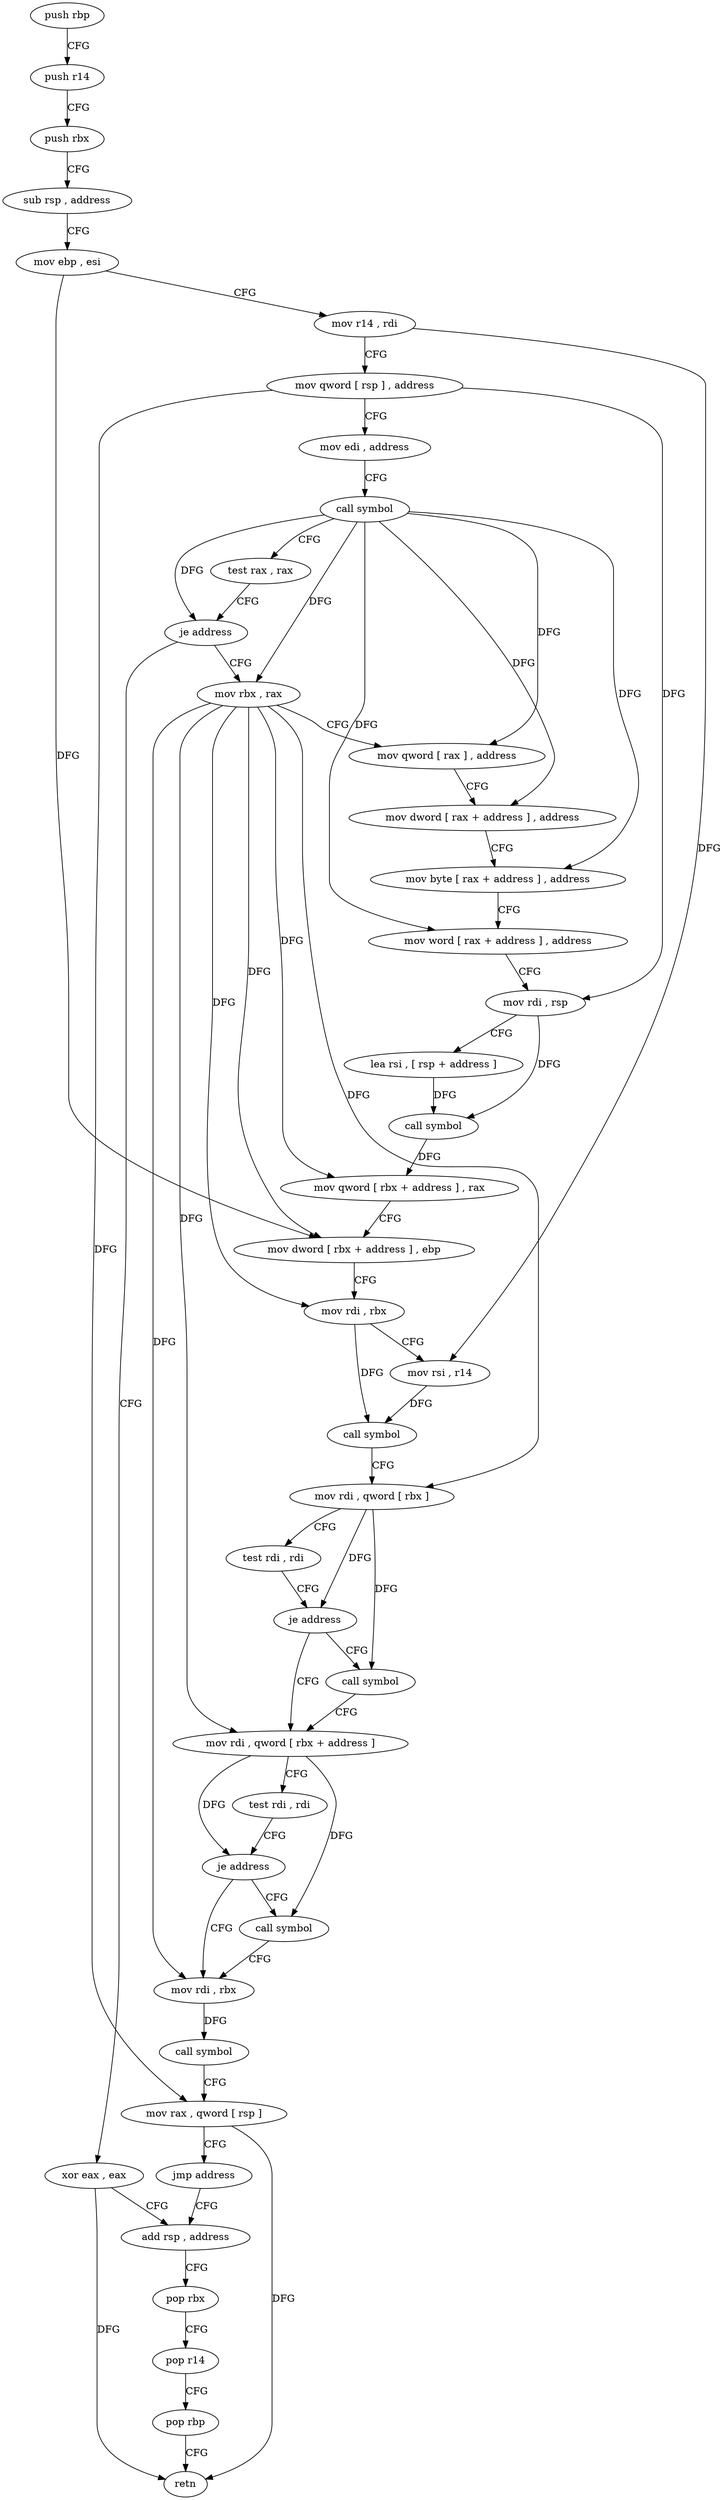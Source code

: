 digraph "func" {
"109232" [label = "push rbp" ]
"109233" [label = "push r14" ]
"109235" [label = "push rbx" ]
"109236" [label = "sub rsp , address" ]
"109240" [label = "mov ebp , esi" ]
"109242" [label = "mov r14 , rdi" ]
"109245" [label = "mov qword [ rsp ] , address" ]
"109253" [label = "mov edi , address" ]
"109258" [label = "call symbol" ]
"109263" [label = "test rax , rax" ]
"109266" [label = "je address" ]
"109367" [label = "xor eax , eax" ]
"109268" [label = "mov rbx , rax" ]
"109369" [label = "add rsp , address" ]
"109271" [label = "mov qword [ rax ] , address" ]
"109278" [label = "mov dword [ rax + address ] , address" ]
"109285" [label = "mov byte [ rax + address ] , address" ]
"109289" [label = "mov word [ rax + address ] , address" ]
"109295" [label = "mov rdi , rsp" ]
"109298" [label = "lea rsi , [ rsp + address ]" ]
"109303" [label = "call symbol" ]
"109308" [label = "mov qword [ rbx + address ] , rax" ]
"109312" [label = "mov dword [ rbx + address ] , ebp" ]
"109315" [label = "mov rdi , rbx" ]
"109318" [label = "mov rsi , r14" ]
"109321" [label = "call symbol" ]
"109326" [label = "mov rdi , qword [ rbx ]" ]
"109329" [label = "test rdi , rdi" ]
"109332" [label = "je address" ]
"109339" [label = "mov rdi , qword [ rbx + address ]" ]
"109334" [label = "call symbol" ]
"109343" [label = "test rdi , rdi" ]
"109346" [label = "je address" ]
"109353" [label = "mov rdi , rbx" ]
"109348" [label = "call symbol" ]
"109356" [label = "call symbol" ]
"109361" [label = "mov rax , qword [ rsp ]" ]
"109365" [label = "jmp address" ]
"109373" [label = "pop rbx" ]
"109374" [label = "pop r14" ]
"109376" [label = "pop rbp" ]
"109377" [label = "retn" ]
"109232" -> "109233" [ label = "CFG" ]
"109233" -> "109235" [ label = "CFG" ]
"109235" -> "109236" [ label = "CFG" ]
"109236" -> "109240" [ label = "CFG" ]
"109240" -> "109242" [ label = "CFG" ]
"109240" -> "109312" [ label = "DFG" ]
"109242" -> "109245" [ label = "CFG" ]
"109242" -> "109318" [ label = "DFG" ]
"109245" -> "109253" [ label = "CFG" ]
"109245" -> "109361" [ label = "DFG" ]
"109245" -> "109295" [ label = "DFG" ]
"109253" -> "109258" [ label = "CFG" ]
"109258" -> "109263" [ label = "CFG" ]
"109258" -> "109266" [ label = "DFG" ]
"109258" -> "109268" [ label = "DFG" ]
"109258" -> "109271" [ label = "DFG" ]
"109258" -> "109278" [ label = "DFG" ]
"109258" -> "109285" [ label = "DFG" ]
"109258" -> "109289" [ label = "DFG" ]
"109263" -> "109266" [ label = "CFG" ]
"109266" -> "109367" [ label = "CFG" ]
"109266" -> "109268" [ label = "CFG" ]
"109367" -> "109369" [ label = "CFG" ]
"109367" -> "109377" [ label = "DFG" ]
"109268" -> "109271" [ label = "CFG" ]
"109268" -> "109308" [ label = "DFG" ]
"109268" -> "109312" [ label = "DFG" ]
"109268" -> "109315" [ label = "DFG" ]
"109268" -> "109326" [ label = "DFG" ]
"109268" -> "109339" [ label = "DFG" ]
"109268" -> "109353" [ label = "DFG" ]
"109369" -> "109373" [ label = "CFG" ]
"109271" -> "109278" [ label = "CFG" ]
"109278" -> "109285" [ label = "CFG" ]
"109285" -> "109289" [ label = "CFG" ]
"109289" -> "109295" [ label = "CFG" ]
"109295" -> "109298" [ label = "CFG" ]
"109295" -> "109303" [ label = "DFG" ]
"109298" -> "109303" [ label = "DFG" ]
"109303" -> "109308" [ label = "DFG" ]
"109308" -> "109312" [ label = "CFG" ]
"109312" -> "109315" [ label = "CFG" ]
"109315" -> "109318" [ label = "CFG" ]
"109315" -> "109321" [ label = "DFG" ]
"109318" -> "109321" [ label = "DFG" ]
"109321" -> "109326" [ label = "CFG" ]
"109326" -> "109329" [ label = "CFG" ]
"109326" -> "109332" [ label = "DFG" ]
"109326" -> "109334" [ label = "DFG" ]
"109329" -> "109332" [ label = "CFG" ]
"109332" -> "109339" [ label = "CFG" ]
"109332" -> "109334" [ label = "CFG" ]
"109339" -> "109343" [ label = "CFG" ]
"109339" -> "109346" [ label = "DFG" ]
"109339" -> "109348" [ label = "DFG" ]
"109334" -> "109339" [ label = "CFG" ]
"109343" -> "109346" [ label = "CFG" ]
"109346" -> "109353" [ label = "CFG" ]
"109346" -> "109348" [ label = "CFG" ]
"109353" -> "109356" [ label = "DFG" ]
"109348" -> "109353" [ label = "CFG" ]
"109356" -> "109361" [ label = "CFG" ]
"109361" -> "109365" [ label = "CFG" ]
"109361" -> "109377" [ label = "DFG" ]
"109365" -> "109369" [ label = "CFG" ]
"109373" -> "109374" [ label = "CFG" ]
"109374" -> "109376" [ label = "CFG" ]
"109376" -> "109377" [ label = "CFG" ]
}
